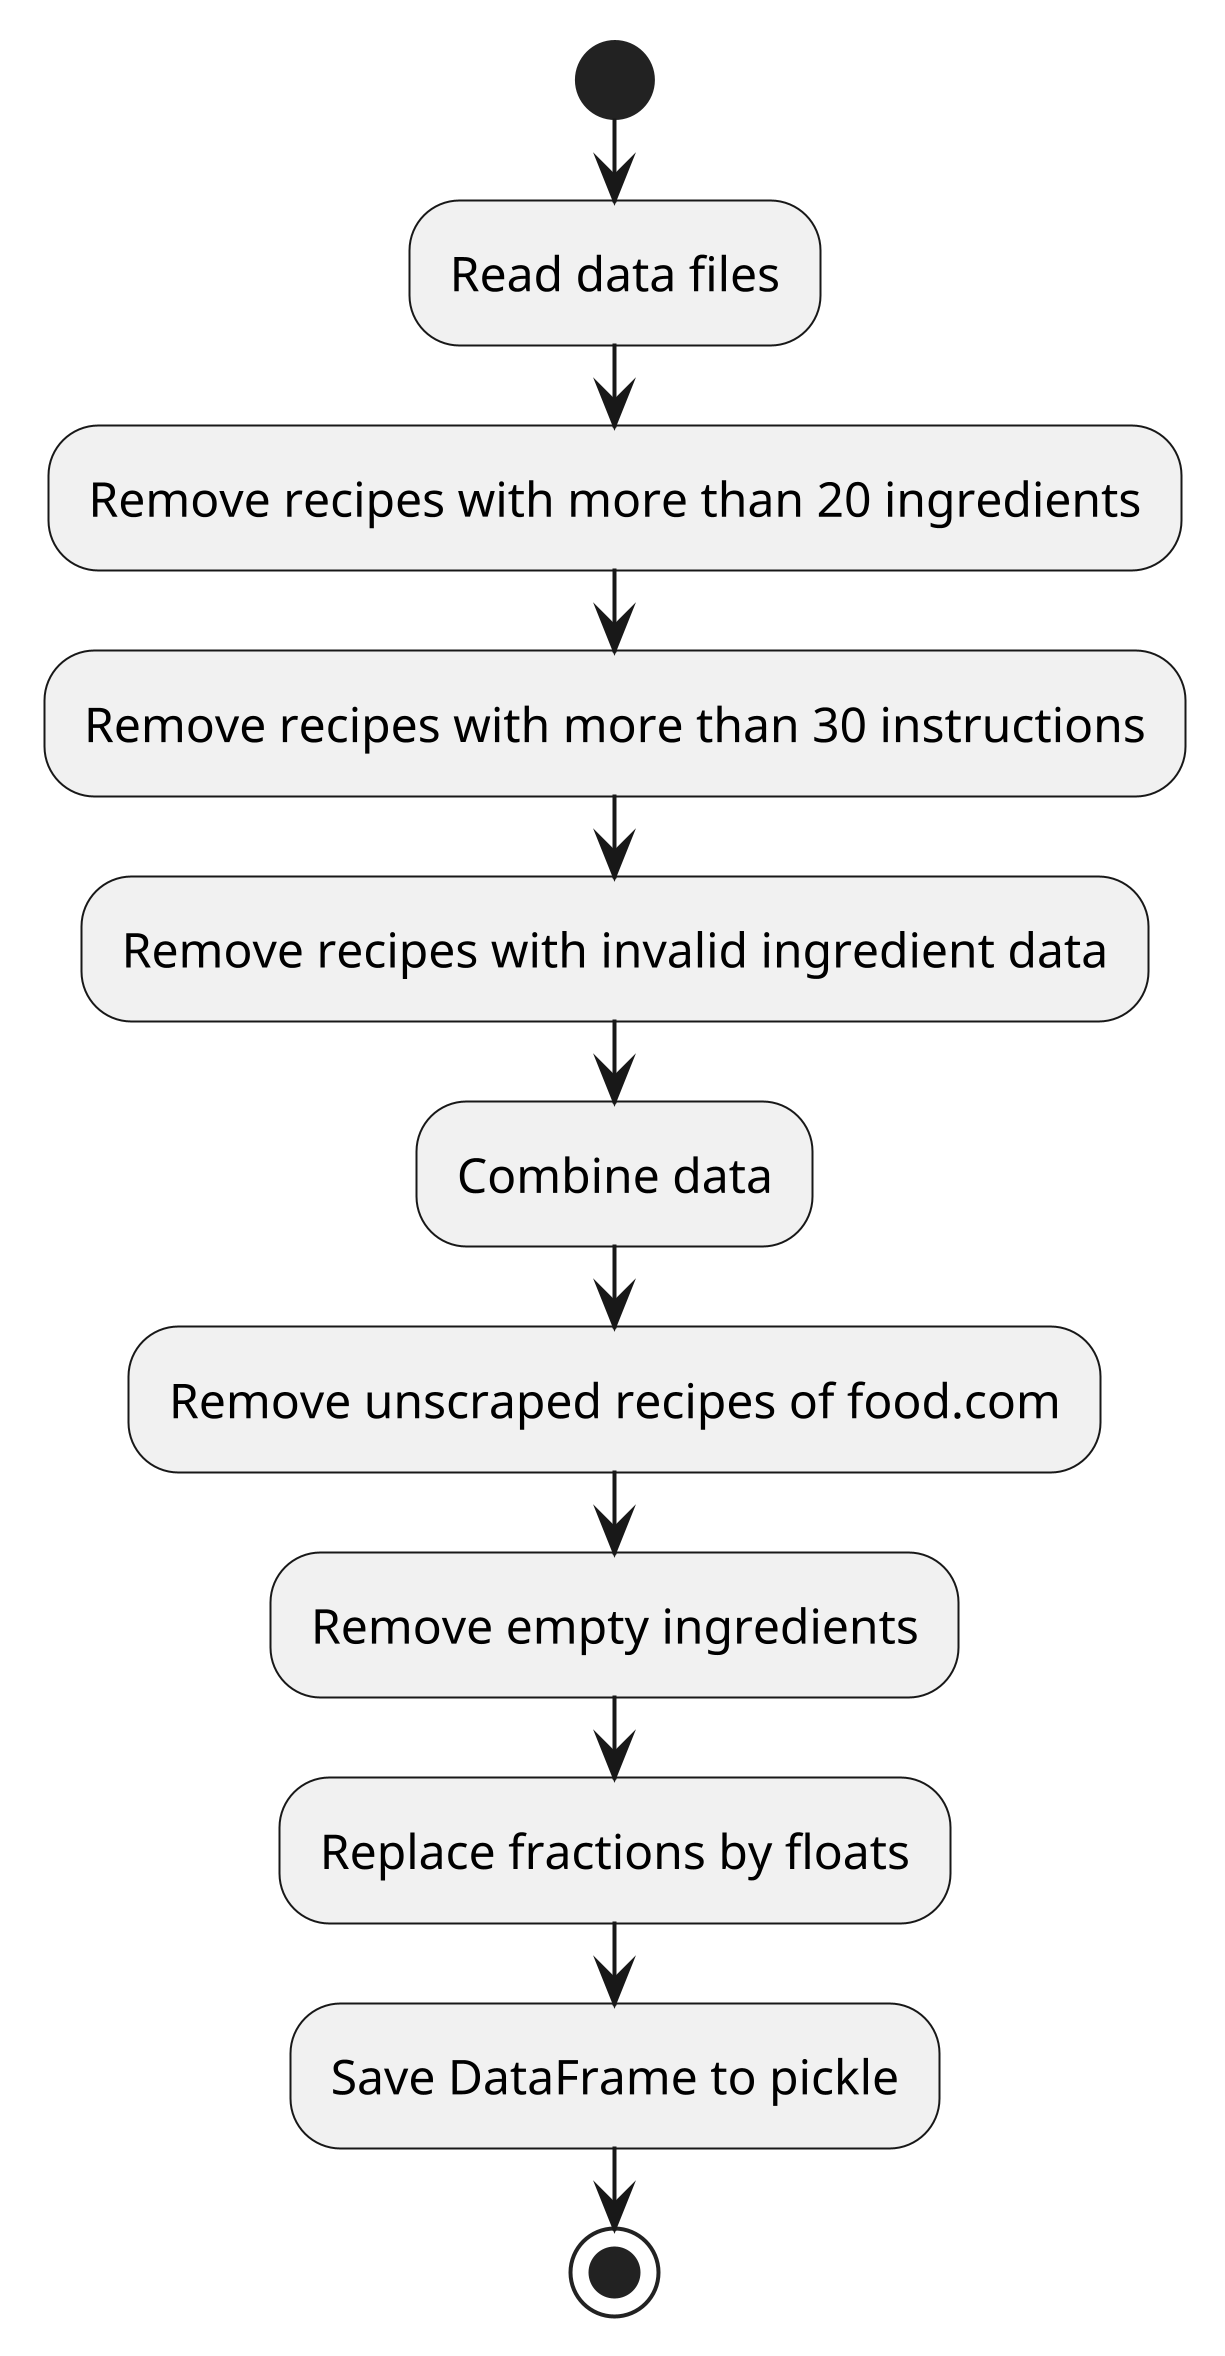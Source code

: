 @startuml
scale 700
start
:Read data files;
:Remove recipes with more than 20 ingredients;
:Remove recipes with more than 30 instructions;
:Remove recipes with invalid ingredient data;
:Combine data;
:Remove unscraped recipes of food.com;
:Remove empty ingredients;
:Replace fractions by floats;
:Save DataFrame to pickle;
stop
@enduml